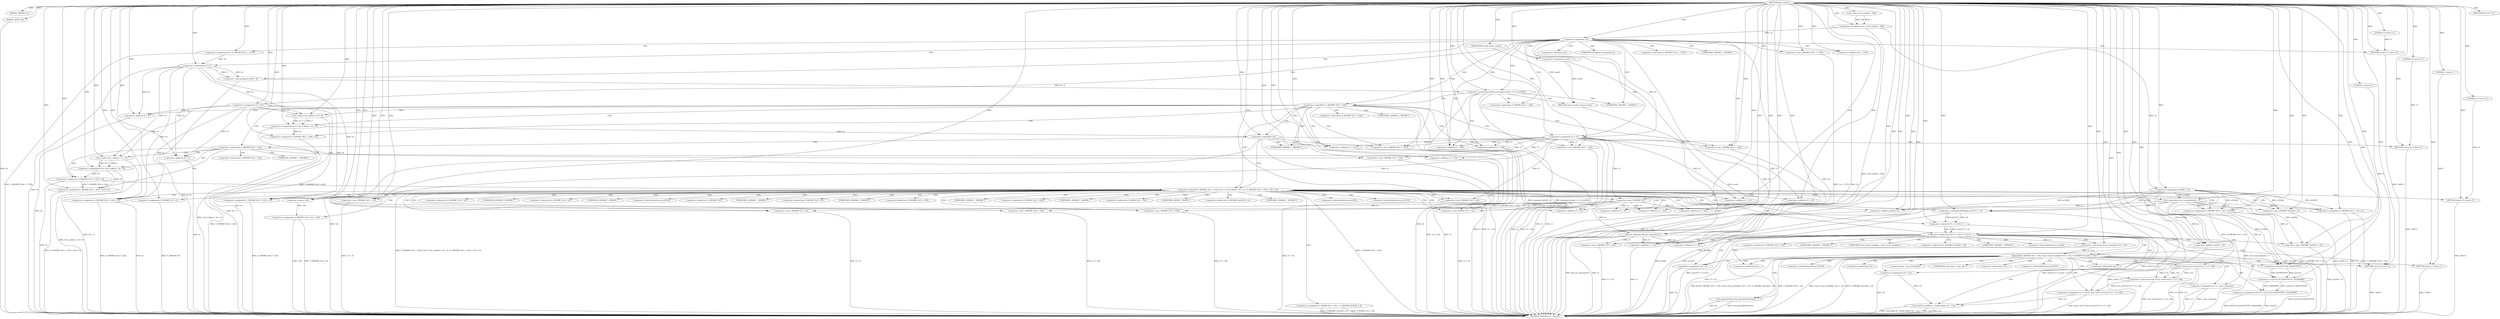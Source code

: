 digraph tftp_connect {  
"1000111" [label = "(METHOD,tftp_connect)" ]
"1000375" [label = "(METHOD_RETURN,int __fastcall)" ]
"1000112" [label = "(PARAM,_DWORD *a1)" ]
"1000113" [label = "(PARAM,_BYTE *a2)" ]
"1000125" [label = "(<operator>.assignment,v4 = Curl_ccalloc(1, 336))" ]
"1000127" [label = "(Curl_ccalloc,Curl_ccalloc(1, 336))" ]
"1000130" [label = "(<operator>.assignment,a1[188] = v4)" ]
"1000136" [label = "(<operator>.logicalNot,!v4)" ]
"1000138" [label = "(RETURN,return 27;,return 27;)" ]
"1000139" [label = "(LITERAL,27,return 27;)" ]
"1000140" [label = "(<operator>.assignment,v5 = v4)" ]
"1000143" [label = "(<operator>.assignment,v6 = *(_DWORD *)(*a1 + 1576))" ]
"1000146" [label = "(<operator>.cast,(_DWORD *)(*a1 + 1576))" ]
"1000148" [label = "(<operator>.addition,*a1 + 1576)" ]
"1000153" [label = "(IDENTIFIER,v6,if ( v6 ))" ]
"1000155" [label = "(<operator>.assignment,result = 71)" ]
"1000159" [label = "(<operator>.greaterEqualsThan,(unsigned int)(v6 - 8) >= 0xFFB1)" ]
"1000160" [label = "(<operator>.cast,(unsigned int)(v6 - 8))" ]
"1000162" [label = "(<operator>.subtraction,v6 - 8)" ]
"1000166" [label = "(RETURN,return result;,return result;)" ]
"1000167" [label = "(IDENTIFIER,result,return result;)" ]
"1000170" [label = "(<operator>.assignment,v6 = 512)" ]
"1000174" [label = "(<operator>.logicalNot,!*(_DWORD *)(v5 + 328))" ]
"1000176" [label = "(<operator>.cast,(_DWORD *)(v5 + 328))" ]
"1000178" [label = "(<operator>.addition,v5 + 328)" ]
"1000182" [label = "(<operator>.assignment,v8 = Curl_ccalloc(1, v6 + 4))" ]
"1000184" [label = "(Curl_ccalloc,Curl_ccalloc(1, v6 + 4))" ]
"1000186" [label = "(<operator>.addition,v6 + 4)" ]
"1000189" [label = "(<operator>.assignment,*(_DWORD *)(v5 + 328) = v8)" ]
"1000191" [label = "(<operator>.cast,(_DWORD *)(v5 + 328))" ]
"1000193" [label = "(<operator>.addition,v5 + 328)" ]
"1000198" [label = "(<operator>.logicalNot,!v8)" ]
"1000200" [label = "(RETURN,return 27;,return 27;)" ]
"1000201" [label = "(LITERAL,27,return 27;)" ]
"1000203" [label = "(<operator>.logicalOr,*(_DWORD *)(v5 + 332) || (v9 = Curl_ccalloc(1, v6 + 4), (*(_DWORD *)(v5 + 332) = v9) != 0))" ]
"1000205" [label = "(<operator>.cast,(_DWORD *)(v5 + 332))" ]
"1000207" [label = "(<operator>.addition,v5 + 332)" ]
"1000211" [label = "(<operator>.assignment,v9 = Curl_ccalloc(1, v6 + 4))" ]
"1000213" [label = "(Curl_ccalloc,Curl_ccalloc(1, v6 + 4))" ]
"1000215" [label = "(<operator>.addition,v6 + 4)" ]
"1000218" [label = "(<operator>.notEquals,(*(_DWORD *)(v5 + 332) = v9) != 0)" ]
"1000219" [label = "(<operator>.assignment,*(_DWORD *)(v5 + 332) = v9)" ]
"1000221" [label = "(<operator>.cast,(_DWORD *)(v5 + 332))" ]
"1000223" [label = "(<operator>.addition,v5 + 332)" ]
"1000229" [label = "(Curl_conncontrol,Curl_conncontrol(a1, 1))" ]
"1000232" [label = "(<operator>.assignment,*(_DWORD *)(v5 + 16) = a1)" ]
"1000234" [label = "(<operator>.cast,(_DWORD *)(v5 + 16))" ]
"1000236" [label = "(<operator>.addition,v5 + 16)" ]
"1000240" [label = "(<operator>.assignment,*(_DWORD *)(v5 + 20) = a1[105])" ]
"1000242" [label = "(<operator>.cast,(_DWORD *)(v5 + 20))" ]
"1000244" [label = "(<operator>.addition,v5 + 20)" ]
"1000250" [label = "(<operator>.assignment,*(_DWORD *)v5 = 0)" ]
"1000252" [label = "(<operator>.cast,(_DWORD *)v5)" ]
"1000256" [label = "(<operator>.assignment,*(_DWORD *)(v5 + 8) = -100)" ]
"1000258" [label = "(<operator>.cast,(_DWORD *)(v5 + 8))" ]
"1000260" [label = "(<operator>.addition,v5 + 8)" ]
"1000263" [label = "(<operator>.minus,-100)" ]
"1000265" [label = "(<operator>.assignment,*(_DWORD *)(v5 + 320) = v6)" ]
"1000267" [label = "(<operator>.cast,(_DWORD *)(v5 + 320))" ]
"1000269" [label = "(<operator>.addition,v5 + 320)" ]
"1000273" [label = "(<operator>.assignment,*(_DWORD *)(v5 + 324) = v6)" ]
"1000275" [label = "(<operator>.cast,(_DWORD *)(v5 + 324))" ]
"1000277" [label = "(<operator>.addition,v5 + 324)" ]
"1000281" [label = "(<operator>.assignment,*(_WORD *)(v5 + 52) = *(_DWORD *)(a1[20] + 4))" ]
"1000283" [label = "(<operator>.cast,(_WORD *)(v5 + 52))" ]
"1000285" [label = "(<operator>.addition,v5 + 52)" ]
"1000289" [label = "(<operator>.cast,(_DWORD *)(a1[20] + 4))" ]
"1000291" [label = "(<operator>.addition,a1[20] + 4)" ]
"1000296" [label = "(tftp_set_timeouts,tftp_set_timeouts(v5))" ]
"1000299" [label = "(<operator>.equals,((a1[147] >> 25) & 1) == 0)" ]
"1000300" [label = "(<operator>.and,(a1[147] >> 25) & 1)" ]
"1000301" [label = "(<operator>.arithmeticShiftRight,a1[147] >> 25)" ]
"1000310" [label = "(bind,bind(*(_DWORD *)(v5 + 20), (const struct sockaddr *)(v5 + 52), *(_DWORD *)(a1[20] + 16)))" ]
"1000312" [label = "(<operator>.cast,(_DWORD *)(v5 + 20))" ]
"1000314" [label = "(<operator>.addition,v5 + 20)" ]
"1000317" [label = "(<operator>.cast,(const struct sockaddr *)(v5 + 52))" ]
"1000319" [label = "(<operator>.addition,v5 + 52)" ]
"1000323" [label = "(<operator>.cast,(_DWORD *)(a1[20] + 16))" ]
"1000325" [label = "(<operator>.addition,a1[20] + 16)" ]
"1000331" [label = "(<operator>.assignment,v10 = *a1)" ]
"1000335" [label = "(<operator>.assignment,v11 = _errno_location())" ]
"1000338" [label = "(<operator>.assignment,v12 = (const char *)Curl_strerror(*v11, v13, 128))" ]
"1000340" [label = "(<operator>.cast,(const char *)Curl_strerror(*v11, v13, 128))" ]
"1000342" [label = "(Curl_strerror,Curl_strerror(*v11, v13, 128))" ]
"1000347" [label = "(Curl_failf,Curl_failf(v10, \"bind() failed; %s\", v12))" ]
"1000351" [label = "(RETURN,return 7;,return 7;)" ]
"1000352" [label = "(LITERAL,7,return 7;)" ]
"1000353" [label = "(<operator>.assignment,a1[147] = a1[147] & 0xFDFFFFFF | 0x2000000)" ]
"1000357" [label = "(<operator>.or,a1[147] & 0xFDFFFFFF | 0x2000000)" ]
"1000358" [label = "(<operator>.and,a1[147] & 0xFDFFFFFF)" ]
"1000364" [label = "(Curl_pgrsStartNow,Curl_pgrsStartNow(*a1))" ]
"1000367" [label = "(<operator>.assignment,*a2 = 1)" ]
"1000371" [label = "(RETURN,return 0;,return 0;)" ]
"1000372" [label = "(LITERAL,0,return 0;)" ]
"1000373" [label = "(RETURN,return 27;,return 27;)" ]
"1000374" [label = "(LITERAL,27,return 27;)" ]
"1000145" [label = "(<operator>.indirection,*(_DWORD *)(*a1 + 1576))" ]
"1000147" [label = "(UNKNOWN,_DWORD *,_DWORD *)" ]
"1000149" [label = "(<operator>.indirection,*a1)" ]
"1000161" [label = "(UNKNOWN,unsigned int,unsigned int)" ]
"1000175" [label = "(<operator>.indirection,*(_DWORD *)(v5 + 328))" ]
"1000177" [label = "(UNKNOWN,_DWORD *,_DWORD *)" ]
"1000190" [label = "(<operator>.indirection,*(_DWORD *)(v5 + 328))" ]
"1000192" [label = "(UNKNOWN,_DWORD *,_DWORD *)" ]
"1000204" [label = "(<operator>.indirection,*(_DWORD *)(v5 + 332))" ]
"1000206" [label = "(UNKNOWN,_DWORD *,_DWORD *)" ]
"1000220" [label = "(<operator>.indirection,*(_DWORD *)(v5 + 332))" ]
"1000222" [label = "(UNKNOWN,_DWORD *,_DWORD *)" ]
"1000233" [label = "(<operator>.indirection,*(_DWORD *)(v5 + 16))" ]
"1000235" [label = "(UNKNOWN,_DWORD *,_DWORD *)" ]
"1000241" [label = "(<operator>.indirection,*(_DWORD *)(v5 + 20))" ]
"1000243" [label = "(UNKNOWN,_DWORD *,_DWORD *)" ]
"1000247" [label = "(<operator>.indirectIndexAccess,a1[105])" ]
"1000251" [label = "(<operator>.indirection,*(_DWORD *)v5)" ]
"1000253" [label = "(UNKNOWN,_DWORD *,_DWORD *)" ]
"1000257" [label = "(<operator>.indirection,*(_DWORD *)(v5 + 8))" ]
"1000259" [label = "(UNKNOWN,_DWORD *,_DWORD *)" ]
"1000266" [label = "(<operator>.indirection,*(_DWORD *)(v5 + 320))" ]
"1000268" [label = "(UNKNOWN,_DWORD *,_DWORD *)" ]
"1000274" [label = "(<operator>.indirection,*(_DWORD *)(v5 + 324))" ]
"1000276" [label = "(UNKNOWN,_DWORD *,_DWORD *)" ]
"1000282" [label = "(<operator>.indirection,*(_WORD *)(v5 + 52))" ]
"1000284" [label = "(UNKNOWN,_WORD *,_WORD *)" ]
"1000288" [label = "(<operator>.indirection,*(_DWORD *)(a1[20] + 4))" ]
"1000290" [label = "(UNKNOWN,_DWORD *,_DWORD *)" ]
"1000292" [label = "(<operator>.indirectIndexAccess,a1[20])" ]
"1000302" [label = "(<operator>.indirectIndexAccess,a1[147])" ]
"1000311" [label = "(<operator>.indirection,*(_DWORD *)(v5 + 20))" ]
"1000313" [label = "(UNKNOWN,_DWORD *,_DWORD *)" ]
"1000318" [label = "(UNKNOWN,const struct sockaddr *,const struct sockaddr *)" ]
"1000322" [label = "(<operator>.indirection,*(_DWORD *)(a1[20] + 16))" ]
"1000324" [label = "(UNKNOWN,_DWORD *,_DWORD *)" ]
"1000326" [label = "(<operator>.indirectIndexAccess,a1[20])" ]
"1000333" [label = "(<operator>.indirection,*a1)" ]
"1000337" [label = "(_errno_location,_errno_location())" ]
"1000341" [label = "(UNKNOWN,const char *,const char *)" ]
"1000343" [label = "(<operator>.indirection,*v11)" ]
"1000354" [label = "(<operator>.indirectIndexAccess,a1[147])" ]
"1000359" [label = "(<operator>.indirectIndexAccess,a1[147])" ]
"1000365" [label = "(<operator>.indirection,*a1)" ]
"1000368" [label = "(<operator>.indirection,*a2)" ]
  "1000373" -> "1000375"  [ label = "DDG: <RET>"] 
  "1000138" -> "1000375"  [ label = "DDG: <RET>"] 
  "1000166" -> "1000375"  [ label = "DDG: <RET>"] 
  "1000300" -> "1000375"  [ label = "DDG: a1[147] >> 25"] 
  "1000258" -> "1000375"  [ label = "DDG: v5 + 8"] 
  "1000136" -> "1000375"  [ label = "DDG: !v4"] 
  "1000218" -> "1000375"  [ label = "DDG: (*(_DWORD *)(v5 + 332) = v9) != 0"] 
  "1000193" -> "1000375"  [ label = "DDG: v5"] 
  "1000340" -> "1000375"  [ label = "DDG: Curl_strerror(*v11, v13, 128)"] 
  "1000347" -> "1000375"  [ label = "DDG: v10"] 
  "1000113" -> "1000375"  [ label = "DDG: a2"] 
  "1000310" -> "1000375"  [ label = "DDG: *(_DWORD *)(a1[20] + 16)"] 
  "1000198" -> "1000375"  [ label = "DDG: v8"] 
  "1000203" -> "1000375"  [ label = "DDG: *(_DWORD *)(v5 + 332) || (v9 = Curl_ccalloc(1, v6 + 4), (*(_DWORD *)(v5 + 332) = v9) != 0)"] 
  "1000125" -> "1000375"  [ label = "DDG: Curl_ccalloc(1, 336)"] 
  "1000162" -> "1000375"  [ label = "DDG: v6"] 
  "1000221" -> "1000375"  [ label = "DDG: v5 + 332"] 
  "1000323" -> "1000375"  [ label = "DDG: a1[20] + 16"] 
  "1000232" -> "1000375"  [ label = "DDG: a1"] 
  "1000242" -> "1000375"  [ label = "DDG: v5 + 20"] 
  "1000317" -> "1000375"  [ label = "DDG: v5 + 52"] 
  "1000174" -> "1000375"  [ label = "DDG: !*(_DWORD *)(v5 + 328)"] 
  "1000267" -> "1000375"  [ label = "DDG: v5 + 320"] 
  "1000232" -> "1000375"  [ label = "DDG: *(_DWORD *)(v5 + 16)"] 
  "1000335" -> "1000375"  [ label = "DDG: _errno_location()"] 
  "1000140" -> "1000375"  [ label = "DDG: v4"] 
  "1000182" -> "1000375"  [ label = "DDG: Curl_ccalloc(1, v6 + 4)"] 
  "1000211" -> "1000375"  [ label = "DDG: Curl_ccalloc(1, v6 + 4)"] 
  "1000176" -> "1000375"  [ label = "DDG: v5 + 328"] 
  "1000364" -> "1000375"  [ label = "DDG: Curl_pgrsStartNow(*a1)"] 
  "1000229" -> "1000375"  [ label = "DDG: Curl_conncontrol(a1, 1)"] 
  "1000296" -> "1000375"  [ label = "DDG: tftp_set_timeouts(v5)"] 
  "1000319" -> "1000375"  [ label = "DDG: v5"] 
  "1000273" -> "1000375"  [ label = "DDG: *(_DWORD *)(v5 + 324)"] 
  "1000136" -> "1000375"  [ label = "DDG: v4"] 
  "1000265" -> "1000375"  [ label = "DDG: *(_DWORD *)(v5 + 320)"] 
  "1000219" -> "1000375"  [ label = "DDG: v9"] 
  "1000240" -> "1000375"  [ label = "DDG: *(_DWORD *)(v5 + 20)"] 
  "1000367" -> "1000375"  [ label = "DDG: *a2"] 
  "1000301" -> "1000375"  [ label = "DDG: a1[147]"] 
  "1000364" -> "1000375"  [ label = "DDG: *a1"] 
  "1000291" -> "1000375"  [ label = "DDG: a1[20]"] 
  "1000223" -> "1000375"  [ label = "DDG: v5"] 
  "1000148" -> "1000375"  [ label = "DDG: *a1"] 
  "1000342" -> "1000375"  [ label = "DDG: v13"] 
  "1000310" -> "1000375"  [ label = "DDG: bind(*(_DWORD *)(v5 + 20), (const struct sockaddr *)(v5 + 52), *(_DWORD *)(a1[20] + 16))"] 
  "1000203" -> "1000375"  [ label = "DDG: *(_DWORD *)(v5 + 332)"] 
  "1000146" -> "1000375"  [ label = "DDG: *a1 + 1576"] 
  "1000234" -> "1000375"  [ label = "DDG: v5 + 16"] 
  "1000281" -> "1000375"  [ label = "DDG: *(_WORD *)(v5 + 52)"] 
  "1000240" -> "1000375"  [ label = "DDG: a1[105]"] 
  "1000189" -> "1000375"  [ label = "DDG: *(_DWORD *)(v5 + 328)"] 
  "1000213" -> "1000375"  [ label = "DDG: v6 + 4"] 
  "1000275" -> "1000375"  [ label = "DDG: v5 + 324"] 
  "1000256" -> "1000375"  [ label = "DDG: -100"] 
  "1000347" -> "1000375"  [ label = "DDG: v12"] 
  "1000205" -> "1000375"  [ label = "DDG: v5 + 332"] 
  "1000159" -> "1000375"  [ label = "DDG: (unsigned int)(v6 - 8) >= 0xFFB1"] 
  "1000281" -> "1000375"  [ label = "DDG: *(_DWORD *)(a1[20] + 4)"] 
  "1000191" -> "1000375"  [ label = "DDG: v5 + 328"] 
  "1000130" -> "1000375"  [ label = "DDG: a1[188]"] 
  "1000312" -> "1000375"  [ label = "DDG: v5 + 20"] 
  "1000342" -> "1000375"  [ label = "DDG: *v11"] 
  "1000289" -> "1000375"  [ label = "DDG: a1[20] + 4"] 
  "1000310" -> "1000375"  [ label = "DDG: *(_DWORD *)(v5 + 20)"] 
  "1000198" -> "1000375"  [ label = "DDG: !v8"] 
  "1000310" -> "1000375"  [ label = "DDG: (const struct sockaddr *)(v5 + 52)"] 
  "1000207" -> "1000375"  [ label = "DDG: v5"] 
  "1000256" -> "1000375"  [ label = "DDG: *(_DWORD *)(v5 + 8)"] 
  "1000170" -> "1000375"  [ label = "DDG: v6"] 
  "1000140" -> "1000375"  [ label = "DDG: v5"] 
  "1000273" -> "1000375"  [ label = "DDG: v6"] 
  "1000155" -> "1000375"  [ label = "DDG: result"] 
  "1000335" -> "1000375"  [ label = "DDG: v11"] 
  "1000299" -> "1000375"  [ label = "DDG: (a1[147] >> 25) & 1"] 
  "1000186" -> "1000375"  [ label = "DDG: v6"] 
  "1000299" -> "1000375"  [ label = "DDG: ((a1[147] >> 25) & 1) == 0"] 
  "1000353" -> "1000375"  [ label = "DDG: a1[147]"] 
  "1000347" -> "1000375"  [ label = "DDG: Curl_failf(v10, \"bind() failed; %s\", v12)"] 
  "1000143" -> "1000375"  [ label = "DDG: *(_DWORD *)(*a1 + 1576)"] 
  "1000215" -> "1000375"  [ label = "DDG: v6"] 
  "1000353" -> "1000375"  [ label = "DDG: a1[147] & 0xFDFFFFFF | 0x2000000"] 
  "1000159" -> "1000375"  [ label = "DDG: (unsigned int)(v6 - 8)"] 
  "1000338" -> "1000375"  [ label = "DDG: (const char *)Curl_strerror(*v11, v13, 128)"] 
  "1000174" -> "1000375"  [ label = "DDG: *(_DWORD *)(v5 + 328)"] 
  "1000325" -> "1000375"  [ label = "DDG: a1[20]"] 
  "1000296" -> "1000375"  [ label = "DDG: v5"] 
  "1000357" -> "1000375"  [ label = "DDG: a1[147] & 0xFDFFFFFF"] 
  "1000283" -> "1000375"  [ label = "DDG: v5 + 52"] 
  "1000160" -> "1000375"  [ label = "DDG: v6 - 8"] 
  "1000184" -> "1000375"  [ label = "DDG: v6 + 4"] 
  "1000250" -> "1000375"  [ label = "DDG: *(_DWORD *)v5"] 
  "1000331" -> "1000375"  [ label = "DDG: *a1"] 
  "1000371" -> "1000375"  [ label = "DDG: <RET>"] 
  "1000351" -> "1000375"  [ label = "DDG: <RET>"] 
  "1000200" -> "1000375"  [ label = "DDG: <RET>"] 
  "1000111" -> "1000112"  [ label = "DDG: "] 
  "1000111" -> "1000113"  [ label = "DDG: "] 
  "1000127" -> "1000125"  [ label = "DDG: 1"] 
  "1000127" -> "1000125"  [ label = "DDG: 336"] 
  "1000111" -> "1000125"  [ label = "DDG: "] 
  "1000111" -> "1000127"  [ label = "DDG: "] 
  "1000125" -> "1000130"  [ label = "DDG: v4"] 
  "1000111" -> "1000130"  [ label = "DDG: "] 
  "1000111" -> "1000136"  [ label = "DDG: "] 
  "1000125" -> "1000136"  [ label = "DDG: v4"] 
  "1000139" -> "1000138"  [ label = "DDG: 27"] 
  "1000111" -> "1000138"  [ label = "DDG: "] 
  "1000111" -> "1000139"  [ label = "DDG: "] 
  "1000136" -> "1000140"  [ label = "DDG: v4"] 
  "1000111" -> "1000140"  [ label = "DDG: "] 
  "1000111" -> "1000143"  [ label = "DDG: "] 
  "1000111" -> "1000146"  [ label = "DDG: "] 
  "1000111" -> "1000148"  [ label = "DDG: "] 
  "1000111" -> "1000153"  [ label = "DDG: "] 
  "1000111" -> "1000155"  [ label = "DDG: "] 
  "1000160" -> "1000159"  [ label = "DDG: v6 - 8"] 
  "1000162" -> "1000160"  [ label = "DDG: v6"] 
  "1000162" -> "1000160"  [ label = "DDG: 8"] 
  "1000143" -> "1000162"  [ label = "DDG: v6"] 
  "1000111" -> "1000162"  [ label = "DDG: "] 
  "1000111" -> "1000159"  [ label = "DDG: "] 
  "1000167" -> "1000166"  [ label = "DDG: result"] 
  "1000155" -> "1000166"  [ label = "DDG: result"] 
  "1000111" -> "1000167"  [ label = "DDG: "] 
  "1000111" -> "1000170"  [ label = "DDG: "] 
  "1000140" -> "1000176"  [ label = "DDG: v5"] 
  "1000111" -> "1000176"  [ label = "DDG: "] 
  "1000140" -> "1000178"  [ label = "DDG: v5"] 
  "1000111" -> "1000178"  [ label = "DDG: "] 
  "1000184" -> "1000182"  [ label = "DDG: 1"] 
  "1000184" -> "1000182"  [ label = "DDG: v6 + 4"] 
  "1000111" -> "1000182"  [ label = "DDG: "] 
  "1000111" -> "1000184"  [ label = "DDG: "] 
  "1000162" -> "1000184"  [ label = "DDG: v6"] 
  "1000170" -> "1000184"  [ label = "DDG: v6"] 
  "1000162" -> "1000186"  [ label = "DDG: v6"] 
  "1000170" -> "1000186"  [ label = "DDG: v6"] 
  "1000111" -> "1000186"  [ label = "DDG: "] 
  "1000182" -> "1000189"  [ label = "DDG: v8"] 
  "1000111" -> "1000189"  [ label = "DDG: "] 
  "1000111" -> "1000191"  [ label = "DDG: "] 
  "1000140" -> "1000191"  [ label = "DDG: v5"] 
  "1000111" -> "1000193"  [ label = "DDG: "] 
  "1000140" -> "1000193"  [ label = "DDG: v5"] 
  "1000111" -> "1000198"  [ label = "DDG: "] 
  "1000182" -> "1000198"  [ label = "DDG: v8"] 
  "1000201" -> "1000200"  [ label = "DDG: 27"] 
  "1000111" -> "1000200"  [ label = "DDG: "] 
  "1000111" -> "1000201"  [ label = "DDG: "] 
  "1000219" -> "1000203"  [ label = "DDG: *(_DWORD *)(v5 + 332)"] 
  "1000111" -> "1000205"  [ label = "DDG: "] 
  "1000140" -> "1000205"  [ label = "DDG: v5"] 
  "1000111" -> "1000207"  [ label = "DDG: "] 
  "1000140" -> "1000207"  [ label = "DDG: v5"] 
  "1000213" -> "1000211"  [ label = "DDG: 1"] 
  "1000213" -> "1000211"  [ label = "DDG: v6 + 4"] 
  "1000111" -> "1000211"  [ label = "DDG: "] 
  "1000111" -> "1000213"  [ label = "DDG: "] 
  "1000162" -> "1000213"  [ label = "DDG: v6"] 
  "1000170" -> "1000213"  [ label = "DDG: v6"] 
  "1000162" -> "1000215"  [ label = "DDG: v6"] 
  "1000170" -> "1000215"  [ label = "DDG: v6"] 
  "1000111" -> "1000215"  [ label = "DDG: "] 
  "1000219" -> "1000218"  [ label = "DDG: *(_DWORD *)(v5 + 332)"] 
  "1000211" -> "1000218"  [ label = "DDG: v9"] 
  "1000111" -> "1000218"  [ label = "DDG: "] 
  "1000111" -> "1000221"  [ label = "DDG: "] 
  "1000140" -> "1000221"  [ label = "DDG: v5"] 
  "1000111" -> "1000223"  [ label = "DDG: "] 
  "1000140" -> "1000223"  [ label = "DDG: v5"] 
  "1000211" -> "1000219"  [ label = "DDG: v9"] 
  "1000111" -> "1000219"  [ label = "DDG: "] 
  "1000130" -> "1000229"  [ label = "DDG: a1[188]"] 
  "1000111" -> "1000229"  [ label = "DDG: "] 
  "1000229" -> "1000232"  [ label = "DDG: a1"] 
  "1000130" -> "1000232"  [ label = "DDG: a1[188]"] 
  "1000111" -> "1000232"  [ label = "DDG: "] 
  "1000111" -> "1000234"  [ label = "DDG: "] 
  "1000140" -> "1000234"  [ label = "DDG: v5"] 
  "1000111" -> "1000236"  [ label = "DDG: "] 
  "1000140" -> "1000236"  [ label = "DDG: v5"] 
  "1000229" -> "1000240"  [ label = "DDG: a1"] 
  "1000130" -> "1000240"  [ label = "DDG: a1[188]"] 
  "1000111" -> "1000240"  [ label = "DDG: "] 
  "1000111" -> "1000242"  [ label = "DDG: "] 
  "1000140" -> "1000242"  [ label = "DDG: v5"] 
  "1000111" -> "1000244"  [ label = "DDG: "] 
  "1000140" -> "1000244"  [ label = "DDG: v5"] 
  "1000111" -> "1000250"  [ label = "DDG: "] 
  "1000111" -> "1000252"  [ label = "DDG: "] 
  "1000140" -> "1000252"  [ label = "DDG: v5"] 
  "1000263" -> "1000256"  [ label = "DDG: 100"] 
  "1000252" -> "1000258"  [ label = "DDG: v5"] 
  "1000111" -> "1000258"  [ label = "DDG: "] 
  "1000252" -> "1000260"  [ label = "DDG: v5"] 
  "1000111" -> "1000260"  [ label = "DDG: "] 
  "1000111" -> "1000263"  [ label = "DDG: "] 
  "1000162" -> "1000265"  [ label = "DDG: v6"] 
  "1000170" -> "1000265"  [ label = "DDG: v6"] 
  "1000111" -> "1000265"  [ label = "DDG: "] 
  "1000111" -> "1000267"  [ label = "DDG: "] 
  "1000252" -> "1000267"  [ label = "DDG: v5"] 
  "1000111" -> "1000269"  [ label = "DDG: "] 
  "1000252" -> "1000269"  [ label = "DDG: v5"] 
  "1000111" -> "1000273"  [ label = "DDG: "] 
  "1000162" -> "1000273"  [ label = "DDG: v6"] 
  "1000170" -> "1000273"  [ label = "DDG: v6"] 
  "1000111" -> "1000275"  [ label = "DDG: "] 
  "1000252" -> "1000275"  [ label = "DDG: v5"] 
  "1000111" -> "1000277"  [ label = "DDG: "] 
  "1000252" -> "1000277"  [ label = "DDG: v5"] 
  "1000111" -> "1000283"  [ label = "DDG: "] 
  "1000252" -> "1000283"  [ label = "DDG: v5"] 
  "1000111" -> "1000285"  [ label = "DDG: "] 
  "1000252" -> "1000285"  [ label = "DDG: v5"] 
  "1000229" -> "1000289"  [ label = "DDG: a1"] 
  "1000130" -> "1000289"  [ label = "DDG: a1[188]"] 
  "1000111" -> "1000289"  [ label = "DDG: "] 
  "1000229" -> "1000291"  [ label = "DDG: a1"] 
  "1000130" -> "1000291"  [ label = "DDG: a1[188]"] 
  "1000111" -> "1000291"  [ label = "DDG: "] 
  "1000111" -> "1000296"  [ label = "DDG: "] 
  "1000252" -> "1000296"  [ label = "DDG: v5"] 
  "1000300" -> "1000299"  [ label = "DDG: a1[147] >> 25"] 
  "1000300" -> "1000299"  [ label = "DDG: 1"] 
  "1000301" -> "1000300"  [ label = "DDG: a1[147]"] 
  "1000301" -> "1000300"  [ label = "DDG: 25"] 
  "1000229" -> "1000301"  [ label = "DDG: a1"] 
  "1000130" -> "1000301"  [ label = "DDG: a1[188]"] 
  "1000111" -> "1000301"  [ label = "DDG: "] 
  "1000111" -> "1000300"  [ label = "DDG: "] 
  "1000111" -> "1000299"  [ label = "DDG: "] 
  "1000240" -> "1000310"  [ label = "DDG: *(_DWORD *)(v5 + 20)"] 
  "1000296" -> "1000312"  [ label = "DDG: v5"] 
  "1000111" -> "1000312"  [ label = "DDG: "] 
  "1000296" -> "1000314"  [ label = "DDG: v5"] 
  "1000111" -> "1000314"  [ label = "DDG: "] 
  "1000317" -> "1000310"  [ label = "DDG: v5 + 52"] 
  "1000111" -> "1000317"  [ label = "DDG: "] 
  "1000296" -> "1000317"  [ label = "DDG: v5"] 
  "1000111" -> "1000319"  [ label = "DDG: "] 
  "1000296" -> "1000319"  [ label = "DDG: v5"] 
  "1000229" -> "1000323"  [ label = "DDG: a1"] 
  "1000130" -> "1000323"  [ label = "DDG: a1[188]"] 
  "1000111" -> "1000323"  [ label = "DDG: "] 
  "1000229" -> "1000325"  [ label = "DDG: a1"] 
  "1000130" -> "1000325"  [ label = "DDG: a1[188]"] 
  "1000111" -> "1000325"  [ label = "DDG: "] 
  "1000111" -> "1000331"  [ label = "DDG: "] 
  "1000111" -> "1000335"  [ label = "DDG: "] 
  "1000340" -> "1000338"  [ label = "DDG: Curl_strerror(*v11, v13, 128)"] 
  "1000111" -> "1000338"  [ label = "DDG: "] 
  "1000342" -> "1000340"  [ label = "DDG: *v11"] 
  "1000342" -> "1000340"  [ label = "DDG: v13"] 
  "1000342" -> "1000340"  [ label = "DDG: 128"] 
  "1000111" -> "1000342"  [ label = "DDG: "] 
  "1000331" -> "1000347"  [ label = "DDG: v10"] 
  "1000111" -> "1000347"  [ label = "DDG: "] 
  "1000338" -> "1000347"  [ label = "DDG: v12"] 
  "1000352" -> "1000351"  [ label = "DDG: 7"] 
  "1000111" -> "1000351"  [ label = "DDG: "] 
  "1000111" -> "1000352"  [ label = "DDG: "] 
  "1000357" -> "1000353"  [ label = "DDG: a1[147] & 0xFDFFFFFF"] 
  "1000357" -> "1000353"  [ label = "DDG: 0x2000000"] 
  "1000358" -> "1000357"  [ label = "DDG: a1[147]"] 
  "1000358" -> "1000357"  [ label = "DDG: 0xFDFFFFFF"] 
  "1000301" -> "1000358"  [ label = "DDG: a1[147]"] 
  "1000229" -> "1000358"  [ label = "DDG: a1"] 
  "1000130" -> "1000358"  [ label = "DDG: a1[188]"] 
  "1000111" -> "1000358"  [ label = "DDG: "] 
  "1000111" -> "1000357"  [ label = "DDG: "] 
  "1000111" -> "1000367"  [ label = "DDG: "] 
  "1000372" -> "1000371"  [ label = "DDG: 0"] 
  "1000111" -> "1000371"  [ label = "DDG: "] 
  "1000111" -> "1000372"  [ label = "DDG: "] 
  "1000374" -> "1000373"  [ label = "DDG: 27"] 
  "1000111" -> "1000373"  [ label = "DDG: "] 
  "1000111" -> "1000374"  [ label = "DDG: "] 
  "1000136" -> "1000143"  [ label = "CDG: "] 
  "1000136" -> "1000140"  [ label = "CDG: "] 
  "1000136" -> "1000138"  [ label = "CDG: "] 
  "1000136" -> "1000149"  [ label = "CDG: "] 
  "1000136" -> "1000148"  [ label = "CDG: "] 
  "1000136" -> "1000147"  [ label = "CDG: "] 
  "1000136" -> "1000146"  [ label = "CDG: "] 
  "1000136" -> "1000145"  [ label = "CDG: "] 
  "1000136" -> "1000160"  [ label = "CDG: "] 
  "1000136" -> "1000159"  [ label = "CDG: "] 
  "1000136" -> "1000155"  [ label = "CDG: "] 
  "1000136" -> "1000176"  [ label = "CDG: "] 
  "1000136" -> "1000175"  [ label = "CDG: "] 
  "1000136" -> "1000174"  [ label = "CDG: "] 
  "1000136" -> "1000170"  [ label = "CDG: "] 
  "1000136" -> "1000162"  [ label = "CDG: "] 
  "1000136" -> "1000161"  [ label = "CDG: "] 
  "1000136" -> "1000178"  [ label = "CDG: "] 
  "1000136" -> "1000177"  [ label = "CDG: "] 
  "1000159" -> "1000176"  [ label = "CDG: "] 
  "1000159" -> "1000175"  [ label = "CDG: "] 
  "1000159" -> "1000174"  [ label = "CDG: "] 
  "1000159" -> "1000166"  [ label = "CDG: "] 
  "1000159" -> "1000178"  [ label = "CDG: "] 
  "1000159" -> "1000177"  [ label = "CDG: "] 
  "1000174" -> "1000192"  [ label = "CDG: "] 
  "1000174" -> "1000191"  [ label = "CDG: "] 
  "1000174" -> "1000190"  [ label = "CDG: "] 
  "1000174" -> "1000189"  [ label = "CDG: "] 
  "1000174" -> "1000186"  [ label = "CDG: "] 
  "1000174" -> "1000184"  [ label = "CDG: "] 
  "1000174" -> "1000182"  [ label = "CDG: "] 
  "1000174" -> "1000207"  [ label = "CDG: "] 
  "1000174" -> "1000206"  [ label = "CDG: "] 
  "1000174" -> "1000205"  [ label = "CDG: "] 
  "1000174" -> "1000204"  [ label = "CDG: "] 
  "1000174" -> "1000203"  [ label = "CDG: "] 
  "1000174" -> "1000198"  [ label = "CDG: "] 
  "1000174" -> "1000193"  [ label = "CDG: "] 
  "1000198" -> "1000207"  [ label = "CDG: "] 
  "1000198" -> "1000206"  [ label = "CDG: "] 
  "1000198" -> "1000205"  [ label = "CDG: "] 
  "1000198" -> "1000204"  [ label = "CDG: "] 
  "1000198" -> "1000203"  [ label = "CDG: "] 
  "1000198" -> "1000200"  [ label = "CDG: "] 
  "1000203" -> "1000240"  [ label = "CDG: "] 
  "1000203" -> "1000236"  [ label = "CDG: "] 
  "1000203" -> "1000235"  [ label = "CDG: "] 
  "1000203" -> "1000234"  [ label = "CDG: "] 
  "1000203" -> "1000233"  [ label = "CDG: "] 
  "1000203" -> "1000232"  [ label = "CDG: "] 
  "1000203" -> "1000229"  [ label = "CDG: "] 
  "1000203" -> "1000256"  [ label = "CDG: "] 
  "1000203" -> "1000253"  [ label = "CDG: "] 
  "1000203" -> "1000252"  [ label = "CDG: "] 
  "1000203" -> "1000251"  [ label = "CDG: "] 
  "1000203" -> "1000250"  [ label = "CDG: "] 
  "1000203" -> "1000247"  [ label = "CDG: "] 
  "1000203" -> "1000244"  [ label = "CDG: "] 
  "1000203" -> "1000243"  [ label = "CDG: "] 
  "1000203" -> "1000242"  [ label = "CDG: "] 
  "1000203" -> "1000241"  [ label = "CDG: "] 
  "1000203" -> "1000269"  [ label = "CDG: "] 
  "1000203" -> "1000268"  [ label = "CDG: "] 
  "1000203" -> "1000267"  [ label = "CDG: "] 
  "1000203" -> "1000266"  [ label = "CDG: "] 
  "1000203" -> "1000265"  [ label = "CDG: "] 
  "1000203" -> "1000263"  [ label = "CDG: "] 
  "1000203" -> "1000260"  [ label = "CDG: "] 
  "1000203" -> "1000259"  [ label = "CDG: "] 
  "1000203" -> "1000258"  [ label = "CDG: "] 
  "1000203" -> "1000257"  [ label = "CDG: "] 
  "1000203" -> "1000288"  [ label = "CDG: "] 
  "1000203" -> "1000285"  [ label = "CDG: "] 
  "1000203" -> "1000284"  [ label = "CDG: "] 
  "1000203" -> "1000283"  [ label = "CDG: "] 
  "1000203" -> "1000282"  [ label = "CDG: "] 
  "1000203" -> "1000281"  [ label = "CDG: "] 
  "1000203" -> "1000277"  [ label = "CDG: "] 
  "1000203" -> "1000276"  [ label = "CDG: "] 
  "1000203" -> "1000275"  [ label = "CDG: "] 
  "1000203" -> "1000274"  [ label = "CDG: "] 
  "1000203" -> "1000273"  [ label = "CDG: "] 
  "1000203" -> "1000302"  [ label = "CDG: "] 
  "1000203" -> "1000301"  [ label = "CDG: "] 
  "1000203" -> "1000300"  [ label = "CDG: "] 
  "1000203" -> "1000299"  [ label = "CDG: "] 
  "1000203" -> "1000296"  [ label = "CDG: "] 
  "1000203" -> "1000292"  [ label = "CDG: "] 
  "1000203" -> "1000291"  [ label = "CDG: "] 
  "1000203" -> "1000290"  [ label = "CDG: "] 
  "1000203" -> "1000289"  [ label = "CDG: "] 
  "1000203" -> "1000373"  [ label = "CDG: "] 
  "1000204" -> "1000223"  [ label = "CDG: "] 
  "1000204" -> "1000222"  [ label = "CDG: "] 
  "1000204" -> "1000221"  [ label = "CDG: "] 
  "1000204" -> "1000220"  [ label = "CDG: "] 
  "1000204" -> "1000219"  [ label = "CDG: "] 
  "1000204" -> "1000218"  [ label = "CDG: "] 
  "1000204" -> "1000215"  [ label = "CDG: "] 
  "1000204" -> "1000213"  [ label = "CDG: "] 
  "1000204" -> "1000211"  [ label = "CDG: "] 
  "1000299" -> "1000319"  [ label = "CDG: "] 
  "1000299" -> "1000318"  [ label = "CDG: "] 
  "1000299" -> "1000317"  [ label = "CDG: "] 
  "1000299" -> "1000314"  [ label = "CDG: "] 
  "1000299" -> "1000313"  [ label = "CDG: "] 
  "1000299" -> "1000312"  [ label = "CDG: "] 
  "1000299" -> "1000311"  [ label = "CDG: "] 
  "1000299" -> "1000310"  [ label = "CDG: "] 
  "1000299" -> "1000326"  [ label = "CDG: "] 
  "1000299" -> "1000325"  [ label = "CDG: "] 
  "1000299" -> "1000324"  [ label = "CDG: "] 
  "1000299" -> "1000323"  [ label = "CDG: "] 
  "1000299" -> "1000322"  [ label = "CDG: "] 
  "1000299" -> "1000368"  [ label = "CDG: "] 
  "1000299" -> "1000367"  [ label = "CDG: "] 
  "1000299" -> "1000365"  [ label = "CDG: "] 
  "1000299" -> "1000364"  [ label = "CDG: "] 
  "1000299" -> "1000371"  [ label = "CDG: "] 
  "1000310" -> "1000335"  [ label = "CDG: "] 
  "1000310" -> "1000333"  [ label = "CDG: "] 
  "1000310" -> "1000331"  [ label = "CDG: "] 
  "1000310" -> "1000351"  [ label = "CDG: "] 
  "1000310" -> "1000347"  [ label = "CDG: "] 
  "1000310" -> "1000343"  [ label = "CDG: "] 
  "1000310" -> "1000342"  [ label = "CDG: "] 
  "1000310" -> "1000341"  [ label = "CDG: "] 
  "1000310" -> "1000340"  [ label = "CDG: "] 
  "1000310" -> "1000338"  [ label = "CDG: "] 
  "1000310" -> "1000337"  [ label = "CDG: "] 
  "1000310" -> "1000368"  [ label = "CDG: "] 
  "1000310" -> "1000367"  [ label = "CDG: "] 
  "1000310" -> "1000365"  [ label = "CDG: "] 
  "1000310" -> "1000364"  [ label = "CDG: "] 
  "1000310" -> "1000359"  [ label = "CDG: "] 
  "1000310" -> "1000358"  [ label = "CDG: "] 
  "1000310" -> "1000357"  [ label = "CDG: "] 
  "1000310" -> "1000354"  [ label = "CDG: "] 
  "1000310" -> "1000353"  [ label = "CDG: "] 
  "1000310" -> "1000371"  [ label = "CDG: "] 
}
